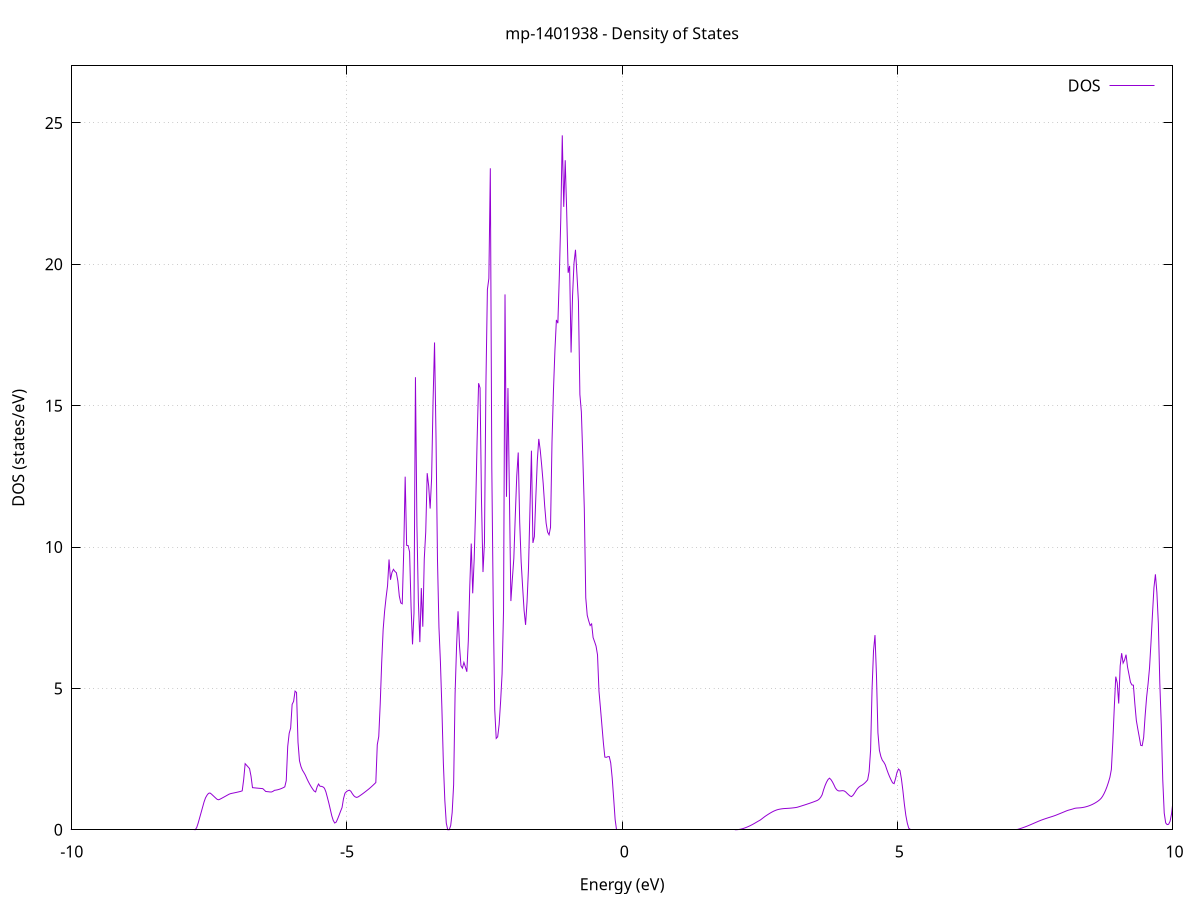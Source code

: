 set title 'mp-1401938 - Density of States'
set xlabel 'Energy (eV)'
set ylabel 'DOS (states/eV)'
set grid
set xrange [-10:10]
set yrange [0:27.019]
set xzeroaxis lt -1
set terminal png size 800,600
set output 'mp-1401938_dos_gnuplot.png'
plot '-' using 1:2 with lines title 'DOS'
-24.536800 0.000000
-24.510200 0.000000
-24.483500 0.000000
-24.456800 0.000000
-24.430100 0.000000
-24.403400 0.000000
-24.376800 0.000000
-24.350100 0.000000
-24.323400 0.000000
-24.296700 0.000000
-24.270100 0.000000
-24.243400 0.000000
-24.216700 0.000000
-24.190000 0.000000
-24.163400 0.000000
-24.136700 0.000000
-24.110000 0.000000
-24.083300 0.000000
-24.056600 0.000000
-24.030000 0.000000
-24.003300 0.000000
-23.976600 0.000000
-23.949900 0.000000
-23.923300 0.000000
-23.896600 0.000000
-23.869900 0.000000
-23.843200 0.000000
-23.816600 0.000000
-23.789900 0.000000
-23.763200 0.000000
-23.736500 0.000000
-23.709800 0.000000
-23.683200 0.000000
-23.656500 0.000000
-23.629800 0.000000
-23.603100 0.000000
-23.576500 0.000000
-23.549800 0.000000
-23.523100 0.000000
-23.496400 0.000000
-23.469800 0.000000
-23.443100 0.000000
-23.416400 0.000000
-23.389700 0.000000
-23.363000 0.000000
-23.336400 0.000000
-23.309700 0.000000
-23.283000 0.000000
-23.256300 0.000000
-23.229700 0.000000
-23.203000 0.000000
-23.176300 0.000000
-23.149600 0.000000
-23.123000 0.000000
-23.096300 0.000000
-23.069600 0.000000
-23.042900 0.000000
-23.016200 0.000000
-22.989600 0.000000
-22.962900 0.000000
-22.936200 0.000000
-22.909500 0.000000
-22.882900 0.000000
-22.856200 0.000000
-22.829500 0.000000
-22.802800 0.000000
-22.776200 0.000000
-22.749500 0.000000
-22.722800 0.000000
-22.696100 0.000000
-22.669400 0.000000
-22.642800 0.000000
-22.616100 0.000000
-22.589400 0.000000
-22.562700 0.000000
-22.536100 0.000000
-22.509400 0.000000
-22.482700 0.000000
-22.456000 0.000000
-22.429400 0.000000
-22.402700 0.000000
-22.376000 0.000000
-22.349300 0.000000
-22.322700 0.000000
-22.296000 0.000000
-22.269300 0.000000
-22.242600 0.000000
-22.215900 0.000000
-22.189300 0.000000
-22.162600 0.000000
-22.135900 0.000000
-22.109200 0.008300
-22.082600 1.077300
-22.055900 3.668500
-22.029200 5.866500
-22.002500 6.477600
-21.975900 12.719900
-21.949200 18.359600
-21.922500 13.488500
-21.895800 10.610200
-21.869100 14.359100
-21.842500 14.843800
-21.815800 18.359900
-21.789100 22.323500
-21.762400 2.662000
-21.735800 0.158600
-21.709100 0.000000
-21.682400 20.496400
-21.655700 27.217000
-21.629100 38.135200
-21.602400 40.419900
-21.575700 13.714300
-21.549000 0.152700
-21.522300 11.628900
-21.495700 22.584900
-21.469000 18.295700
-21.442300 12.478600
-21.415600 12.470900
-21.389000 12.533300
-21.362300 12.908000
-21.335600 14.125500
-21.308900 26.464300
-21.282300 10.778800
-21.255600 1.224000
-21.228900 0.000000
-21.202200 0.963200
-21.175500 18.473400
-21.148900 16.882400
-21.122200 7.841900
-21.095500 4.912600
-21.068800 4.087300
-21.042200 3.705100
-21.015500 3.396500
-20.988800 3.161400
-20.962100 3.033600
-20.935500 4.402000
-20.908800 4.553900
-20.882100 4.760700
-20.855400 4.972900
-20.828700 4.752100
-20.802100 5.045300
-20.775400 5.445400
-20.748700 5.988500
-20.722000 6.081400
-20.695400 10.834400
-20.668700 3.782000
-20.642000 2.968700
-20.615300 2.551800
-20.588700 2.238100
-20.562000 2.071800
-20.535300 2.675400
-20.508600 1.788200
-20.481900 1.257800
-20.455300 1.083100
-20.428600 0.947900
-20.401900 0.820100
-20.375200 0.699800
-20.348600 0.586800
-20.321900 0.481300
-20.295200 0.383200
-20.268500 0.292500
-20.241900 0.209300
-20.215200 0.133400
-20.188500 0.065000
-20.161800 0.012700
-20.135200 0.000000
-20.108500 0.000000
-20.081800 0.000000
-20.055100 3.264100
-20.028400 22.110300
-20.001800 34.667000
-19.975100 97.218200
-19.948400 83.024300
-19.921700 22.598100
-19.895100 12.663500
-19.868400 11.660100
-19.841700 11.132200
-19.815000 10.559100
-19.788400 9.688600
-19.761700 9.173700
-19.735000 9.343400
-19.708300 10.026200
-19.681600 10.378600
-19.655000 10.599300
-19.628300 10.341000
-19.601600 9.070200
-19.574900 6.831400
-19.548300 5.828100
-19.521600 7.475800
-19.494900 4.080300
-19.468200 6.158500
-19.441600 16.300600
-19.414900 12.987200
-19.388200 5.877800
-19.361500 5.305800
-19.334800 4.891500
-19.308200 3.922400
-19.281500 4.070900
-19.254800 4.185600
-19.228100 4.233900
-19.201500 4.285800
-19.174800 4.341400
-19.148100 4.754500
-19.121400 4.927200
-19.094800 5.072000
-19.068100 4.070100
-19.041400 3.426800
-19.014700 6.529000
-18.988000 6.533900
-18.961400 7.083300
-18.934700 15.199600
-18.908000 19.409700
-18.881300 17.404400
-18.854700 17.192400
-18.828000 18.415400
-18.801300 20.524600
-18.774600 22.178000
-18.748000 8.613700
-18.721300 3.961200
-18.694600 2.187600
-18.667900 0.762300
-18.641200 0.000000
-18.614600 0.000000
-18.587900 0.000000
-18.561200 0.000000
-18.534500 0.000000
-18.507900 0.000000
-18.481200 0.000000
-18.454500 0.000000
-18.427800 0.000000
-18.401200 0.000000
-18.374500 0.000000
-18.347800 0.000000
-18.321100 0.000000
-18.294400 0.000000
-18.267800 0.000000
-18.241100 0.000000
-18.214400 0.000000
-18.187700 0.000000
-18.161100 0.000000
-18.134400 0.000000
-18.107700 0.000000
-18.081000 0.000000
-18.054400 0.000000
-18.027700 0.000000
-18.001000 0.000000
-17.974300 0.000000
-17.947600 0.000000
-17.921000 0.000000
-17.894300 0.000000
-17.867600 0.000000
-17.840900 0.000000
-17.814300 0.000000
-17.787600 0.000000
-17.760900 0.000000
-17.734200 0.000000
-17.707600 0.000000
-17.680900 0.000000
-17.654200 0.000000
-17.627500 0.000000
-17.600900 0.000000
-17.574200 0.000000
-17.547500 0.000000
-17.520800 0.000000
-17.494100 0.000000
-17.467500 0.000000
-17.440800 0.000000
-17.414100 0.000000
-17.387400 0.000000
-17.360800 0.000000
-17.334100 0.000000
-17.307400 0.000000
-17.280700 0.000000
-17.254100 0.000000
-17.227400 0.000000
-17.200700 0.000000
-17.174000 0.000000
-17.147300 0.000000
-17.120700 0.000000
-17.094000 0.000000
-17.067300 0.000000
-17.040600 0.000000
-17.014000 0.000000
-16.987300 0.000000
-16.960600 0.000000
-16.933900 0.000000
-16.907300 0.000000
-16.880600 0.000000
-16.853900 0.000000
-16.827200 0.000000
-16.800500 0.000000
-16.773900 0.000000
-16.747200 0.000000
-16.720500 0.000000
-16.693800 0.000000
-16.667200 0.000000
-16.640500 0.000000
-16.613800 0.000000
-16.587100 0.000000
-16.560500 0.000000
-16.533800 0.000000
-16.507100 0.000000
-16.480400 0.000000
-16.453700 0.000000
-16.427100 0.000000
-16.400400 0.000000
-16.373700 0.000000
-16.347000 0.000000
-16.320400 0.000000
-16.293700 0.000000
-16.267000 0.000000
-16.240300 0.000000
-16.213700 0.000000
-16.187000 0.000000
-16.160300 0.000000
-16.133600 0.000000
-16.106900 0.000000
-16.080300 0.000000
-16.053600 0.000000
-16.026900 0.000000
-16.000200 0.000000
-15.973600 0.000000
-15.946900 0.000000
-15.920200 0.000000
-15.893500 0.000000
-15.866900 0.000000
-15.840200 0.000000
-15.813500 0.000000
-15.786800 0.000000
-15.760100 0.000000
-15.733500 0.000000
-15.706800 0.000000
-15.680100 0.000000
-15.653400 0.000000
-15.626800 0.000000
-15.600100 0.000000
-15.573400 0.000000
-15.546700 0.000000
-15.520100 0.000000
-15.493400 0.000000
-15.466700 0.000000
-15.440000 0.000000
-15.413300 0.000000
-15.386700 0.000000
-15.360000 0.000000
-15.333300 0.000000
-15.306600 0.000000
-15.280000 0.000000
-15.253300 0.000000
-15.226600 0.000000
-15.199900 0.000000
-15.173300 0.000000
-15.146600 0.000000
-15.119900 0.000000
-15.093200 0.000000
-15.066600 0.000000
-15.039900 0.000000
-15.013200 0.000000
-14.986500 0.000000
-14.959800 0.000000
-14.933200 0.000000
-14.906500 0.000000
-14.879800 0.000000
-14.853100 0.000000
-14.826500 0.000000
-14.799800 0.000000
-14.773100 0.000000
-14.746400 0.000000
-14.719800 0.000000
-14.693100 0.000000
-14.666400 0.000000
-14.639700 0.000000
-14.613000 0.000000
-14.586400 0.000000
-14.559700 0.000000
-14.533000 0.000000
-14.506300 0.000000
-14.479700 0.000000
-14.453000 0.000000
-14.426300 0.000000
-14.399600 0.000000
-14.373000 0.000000
-14.346300 0.000000
-14.319600 0.000000
-14.292900 0.000000
-14.266200 0.000000
-14.239600 0.000000
-14.212900 0.000000
-14.186200 0.000000
-14.159500 0.000000
-14.132900 0.000000
-14.106200 0.000000
-14.079500 0.000000
-14.052800 0.000000
-14.026200 0.000000
-13.999500 0.000000
-13.972800 0.000000
-13.946100 0.000000
-13.919400 0.000000
-13.892800 0.000000
-13.866100 0.000000
-13.839400 0.000000
-13.812700 0.000000
-13.786100 0.000000
-13.759400 0.000000
-13.732700 0.000000
-13.706000 0.000000
-13.679400 0.000000
-13.652700 0.000000
-13.626000 0.000000
-13.599300 0.000000
-13.572600 0.000000
-13.546000 0.000000
-13.519300 0.000000
-13.492600 0.000000
-13.465900 0.000000
-13.439300 0.000000
-13.412600 0.000000
-13.385900 0.000000
-13.359200 0.000000
-13.332600 0.000000
-13.305900 0.000000
-13.279200 0.000000
-13.252500 0.000000
-13.225800 0.000000
-13.199200 0.000000
-13.172500 0.000000
-13.145800 0.000000
-13.119100 0.000000
-13.092500 0.000000
-13.065800 0.000000
-13.039100 0.000000
-13.012400 0.000000
-12.985800 0.000000
-12.959100 0.000000
-12.932400 0.000000
-12.905700 0.000000
-12.879000 0.000000
-12.852400 0.000000
-12.825700 0.000000
-12.799000 0.000000
-12.772300 0.000000
-12.745700 0.000000
-12.719000 0.000000
-12.692300 0.000000
-12.665600 0.000000
-12.639000 0.000000
-12.612300 0.000000
-12.585600 0.000000
-12.558900 0.000000
-12.532300 0.000000
-12.505600 0.000000
-12.478900 0.000000
-12.452200 0.000000
-12.425500 0.000000
-12.398900 0.000000
-12.372200 0.000000
-12.345500 0.000000
-12.318800 0.000000
-12.292200 0.000000
-12.265500 0.000000
-12.238800 0.000000
-12.212100 0.000000
-12.185500 0.000000
-12.158800 0.000000
-12.132100 0.000000
-12.105400 0.000000
-12.078700 0.000000
-12.052100 0.000000
-12.025400 0.000000
-11.998700 0.000000
-11.972000 0.000000
-11.945400 0.000000
-11.918700 0.000000
-11.892000 0.000000
-11.865300 0.000000
-11.838700 0.000000
-11.812000 0.000000
-11.785300 0.000000
-11.758600 0.000000
-11.731900 0.000000
-11.705300 0.000000
-11.678600 0.000000
-11.651900 0.000000
-11.625200 0.000000
-11.598600 0.000000
-11.571900 0.000000
-11.545200 0.000000
-11.518500 0.000000
-11.491900 0.000000
-11.465200 0.000000
-11.438500 0.000000
-11.411800 0.000000
-11.385100 0.000000
-11.358500 0.000000
-11.331800 0.000000
-11.305100 0.000000
-11.278400 0.000000
-11.251800 0.000000
-11.225100 0.000000
-11.198400 0.000000
-11.171700 0.000000
-11.145100 0.000000
-11.118400 0.000000
-11.091700 0.000000
-11.065000 0.000000
-11.038300 0.000000
-11.011700 0.000000
-10.985000 0.000000
-10.958300 0.000000
-10.931600 0.000000
-10.905000 0.000000
-10.878300 0.000000
-10.851600 0.000000
-10.824900 0.000000
-10.798300 0.000000
-10.771600 0.000000
-10.744900 0.000000
-10.718200 0.000000
-10.691500 0.000000
-10.664900 0.000000
-10.638200 0.000000
-10.611500 0.000000
-10.584800 0.000000
-10.558200 0.000000
-10.531500 0.000000
-10.504800 0.000000
-10.478100 0.000000
-10.451500 0.000000
-10.424800 0.000000
-10.398100 0.000000
-10.371400 0.000000
-10.344800 0.000000
-10.318100 0.000000
-10.291400 0.000000
-10.264700 0.000000
-10.238000 0.000000
-10.211400 0.000000
-10.184700 0.000000
-10.158000 0.000000
-10.131300 0.000000
-10.104700 0.000000
-10.078000 0.000000
-10.051300 0.000000
-10.024600 0.000000
-9.998000 0.000000
-9.971300 0.000000
-9.944600 0.000000
-9.917900 0.000000
-9.891200 0.000000
-9.864600 0.000000
-9.837900 0.000000
-9.811200 0.000000
-9.784500 0.000000
-9.757900 0.000000
-9.731200 0.000000
-9.704500 0.000000
-9.677800 0.000000
-9.651200 0.000000
-9.624500 0.000000
-9.597800 0.000000
-9.571100 0.000000
-9.544400 0.000000
-9.517800 0.000000
-9.491100 0.000000
-9.464400 0.000000
-9.437700 0.000000
-9.411100 0.000000
-9.384400 0.000000
-9.357700 0.000000
-9.331000 0.000000
-9.304400 0.000000
-9.277700 0.000000
-9.251000 0.000000
-9.224300 0.000000
-9.197600 0.000000
-9.171000 0.000000
-9.144300 0.000000
-9.117600 0.000000
-9.090900 0.000000
-9.064300 0.000000
-9.037600 0.000000
-9.010900 0.000000
-8.984200 0.000000
-8.957600 0.000000
-8.930900 0.000000
-8.904200 0.000000
-8.877500 0.000000
-8.850800 0.000000
-8.824200 0.000000
-8.797500 0.000000
-8.770800 0.000000
-8.744100 0.000000
-8.717500 0.000000
-8.690800 0.000000
-8.664100 0.000000
-8.637400 0.000000
-8.610800 0.000000
-8.584100 0.000000
-8.557400 0.000000
-8.530700 0.000000
-8.504000 0.000000
-8.477400 0.000000
-8.450700 0.000000
-8.424000 0.000000
-8.397300 0.000000
-8.370700 0.000000
-8.344000 0.000000
-8.317300 0.000000
-8.290600 0.000000
-8.264000 0.000000
-8.237300 0.000000
-8.210600 0.000000
-8.183900 0.000000
-8.157200 0.000000
-8.130600 0.000000
-8.103900 0.000000
-8.077200 0.000000
-8.050500 0.000000
-8.023900 0.000000
-7.997200 0.000000
-7.970500 0.000000
-7.943800 0.000000
-7.917200 0.000000
-7.890500 0.000000
-7.863800 0.000000
-7.837100 0.000000
-7.810500 0.000000
-7.783800 0.000000
-7.757100 0.001700
-7.730400 0.078000
-7.703700 0.235700
-7.677100 0.421400
-7.650400 0.607800
-7.623700 0.795000
-7.597000 0.982400
-7.570400 1.129200
-7.543700 1.221000
-7.517000 1.286400
-7.490300 1.301900
-7.463700 1.265000
-7.437000 1.216100
-7.410300 1.167200
-7.383600 1.118200
-7.356900 1.073600
-7.330300 1.061400
-7.303600 1.085100
-7.276900 1.113100
-7.250200 1.141400
-7.223600 1.170000
-7.196900 1.198800
-7.170200 1.227900
-7.143500 1.256800
-7.116900 1.277200
-7.090200 1.289100
-7.063500 1.299700
-7.036800 1.310700
-7.010100 1.322000
-6.983500 1.333800
-6.956800 1.346000
-6.930100 1.359100
-6.903400 1.377700
-6.876800 1.777700
-6.850100 2.338100
-6.823400 2.281500
-6.796700 2.223200
-6.770100 2.163200
-6.743400 1.894500
-6.716700 1.490100
-6.690000 1.484800
-6.663300 1.479600
-6.636700 1.474500
-6.610000 1.469500
-6.583300 1.464600
-6.556600 1.459900
-6.530000 1.455400
-6.503300 1.407800
-6.476600 1.355300
-6.449900 1.349100
-6.423300 1.344200
-6.396600 1.336800
-6.369900 1.336900
-6.343200 1.361400
-6.316500 1.395800
-6.289900 1.403000
-6.263200 1.413600
-6.236500 1.427700
-6.209800 1.445200
-6.183200 1.466100
-6.156500 1.490500
-6.129800 1.518300
-6.103100 1.739700
-6.076500 2.949300
-6.049800 3.413700
-6.023100 3.597500
-5.996400 4.434800
-5.969700 4.542100
-5.943100 4.904500
-5.916400 4.855800
-5.889700 3.097300
-5.863000 2.442000
-5.836400 2.239600
-5.809700 2.109600
-5.783000 2.024700
-5.756300 1.931600
-5.729700 1.814300
-5.703000 1.706500
-5.676300 1.608100
-5.649600 1.519200
-5.622900 1.439700
-5.596300 1.369700
-5.569600 1.338900
-5.542900 1.514200
-5.516200 1.618500
-5.489600 1.539100
-5.462900 1.536100
-5.436200 1.516900
-5.409500 1.471300
-5.382900 1.341400
-5.356200 1.146400
-5.329500 0.944700
-5.302800 0.722400
-5.276200 0.496100
-5.249500 0.330600
-5.222800 0.239000
-5.196100 0.270300
-5.169400 0.386200
-5.142800 0.517300
-5.116100 0.656500
-5.089400 0.785900
-5.062700 1.102700
-5.036100 1.292600
-5.009400 1.349800
-4.982700 1.384000
-4.956000 1.400100
-4.929400 1.361800
-4.902700 1.276900
-4.876000 1.204800
-4.849300 1.161200
-4.822600 1.144600
-4.796000 1.164100
-4.769300 1.199000
-4.742600 1.235100
-4.715900 1.272500
-4.689300 1.311200
-4.662600 1.351300
-4.635900 1.392200
-4.609200 1.433000
-4.582600 1.476700
-4.555900 1.522900
-4.529200 1.570600
-4.502500 1.619800
-4.475800 1.670500
-4.449200 3.010400
-4.422500 3.298800
-4.395800 4.453000
-4.369100 5.918400
-4.342500 7.081900
-4.315800 7.735500
-4.289100 8.218700
-4.262400 8.637500
-4.235800 9.560900
-4.209100 8.842200
-4.182400 9.099500
-4.155700 9.211700
-4.129000 9.137700
-4.102400 9.092800
-4.075700 8.801900
-4.049000 8.266800
-4.022300 8.024100
-3.995700 7.992800
-3.969000 9.826400
-3.942300 12.489300
-3.915600 10.060200
-3.889000 10.052400
-3.862300 9.829900
-3.835600 7.902000
-3.808900 6.557500
-3.782200 7.663100
-3.755600 16.006500
-3.728900 10.765800
-3.702200 8.053100
-3.675500 6.636500
-3.648900 8.548700
-3.622200 7.182600
-3.595500 9.580200
-3.568800 10.534000
-3.542200 12.613000
-3.515500 12.163700
-3.488800 11.361400
-3.462100 12.426900
-3.435400 15.181600
-3.408800 17.235500
-3.382100 13.886500
-3.355400 9.563300
-3.328700 7.166900
-3.302100 5.941100
-3.275400 4.315700
-3.248700 2.370900
-3.222000 1.042800
-3.195400 0.234800
-3.168700 0.000000
-3.142000 0.001000
-3.115300 0.149700
-3.088700 0.605500
-3.062000 1.591300
-3.035300 4.819900
-3.008600 6.485300
-2.981900 7.728100
-2.955300 6.504300
-2.928600 5.799600
-2.901900 5.716900
-2.875200 5.920100
-2.848600 5.759100
-2.821900 5.589000
-2.795200 6.683000
-2.768500 8.605900
-2.741900 10.124200
-2.715200 8.362600
-2.688500 9.572800
-2.661800 11.386700
-2.635100 13.791900
-2.608500 15.794300
-2.581800 15.628000
-2.555100 11.585600
-2.528400 9.116600
-2.501800 10.152500
-2.475100 15.772400
-2.448400 19.107700
-2.421700 19.500400
-2.395100 23.396100
-2.368400 12.815200
-2.341700 7.872200
-2.315000 4.252700
-2.288300 3.230800
-2.261700 3.287800
-2.235000 3.726300
-2.208300 4.537500
-2.181600 5.515200
-2.155000 7.734200
-2.128300 18.936600
-2.101600 11.776600
-2.074900 15.622400
-2.048300 11.834300
-2.021600 8.090300
-1.994900 8.869200
-1.968200 9.592100
-1.941500 11.108800
-1.914900 12.518400
-1.888200 13.343700
-1.861500 10.877100
-1.834800 9.470400
-1.808200 8.580900
-1.781500 7.756600
-1.754800 7.247000
-1.728100 8.055700
-1.701500 9.258200
-1.674800 11.354400
-1.648100 13.409300
-1.621400 10.146500
-1.594700 10.370000
-1.568100 11.775700
-1.541400 13.049300
-1.514700 13.824600
-1.488000 13.423400
-1.461400 12.874500
-1.434700 12.253700
-1.408000 11.468200
-1.381300 10.846900
-1.354700 10.529400
-1.328000 10.432100
-1.301300 10.695400
-1.274600 13.710000
-1.247900 15.551100
-1.221300 16.961600
-1.194600 18.032400
-1.167900 17.918700
-1.141200 19.596000
-1.114600 21.646300
-1.087900 24.563000
-1.061200 22.032400
-1.034500 23.682400
-1.007900 21.894200
-0.981200 19.700300
-0.954500 19.943300
-0.927800 16.880000
-0.901100 18.886400
-0.874500 20.048500
-0.847800 20.513600
-0.821100 19.631800
-0.794400 18.687500
-0.767800 15.395800
-0.741100 14.778000
-0.714400 13.178900
-0.687700 11.364600
-0.661100 8.206000
-0.634400 7.586100
-0.607700 7.389800
-0.581000 7.224800
-0.554400 7.282000
-0.527700 6.798400
-0.501000 6.653900
-0.474300 6.497200
-0.447600 6.186400
-0.421000 4.903500
-0.394300 4.308600
-0.367600 3.693000
-0.340900 3.075200
-0.314300 2.571000
-0.287600 2.562200
-0.260900 2.584600
-0.234200 2.588700
-0.207600 2.364800
-0.180900 1.835800
-0.154200 1.115100
-0.127500 0.364800
-0.100800 0.000000
-0.074200 0.000000
-0.047500 0.000000
-0.020800 0.000000
0.005900 0.000000
0.032500 0.000000
0.059200 0.000000
0.085900 0.000000
0.112600 0.000000
0.139200 0.000000
0.165900 0.000000
0.192600 0.000000
0.219300 0.000000
0.246000 0.000000
0.272600 0.000000
0.299300 0.000000
0.326000 0.000000
0.352700 0.000000
0.379300 0.000000
0.406000 0.000000
0.432700 0.000000
0.459400 0.000000
0.486000 0.000000
0.512700 0.000000
0.539400 0.000000
0.566100 0.000000
0.592800 0.000000
0.619400 0.000000
0.646100 0.000000
0.672800 0.000000
0.699500 0.000000
0.726100 0.000000
0.752800 0.000000
0.779500 0.000000
0.806200 0.000000
0.832800 0.000000
0.859500 0.000000
0.886200 0.000000
0.912900 0.000000
0.939600 0.000000
0.966200 0.000000
0.992900 0.000000
1.019600 0.000000
1.046300 0.000000
1.072900 0.000000
1.099600 0.000000
1.126300 0.000000
1.153000 0.000000
1.179600 0.000000
1.206300 0.000000
1.233000 0.000000
1.259700 0.000000
1.286400 0.000000
1.313000 0.000000
1.339700 0.000000
1.366400 0.000000
1.393100 0.000000
1.419700 0.000000
1.446400 0.000000
1.473100 0.000000
1.499800 0.000000
1.526400 0.000000
1.553100 0.000000
1.579800 0.000000
1.606500 0.000000
1.633200 0.000000
1.659800 0.000000
1.686500 0.000000
1.713200 0.000000
1.739900 0.000000
1.766500 0.000000
1.793200 0.000000
1.819900 0.000000
1.846600 0.000000
1.873200 0.000000
1.899900 0.000000
1.926600 0.000000
1.953300 0.000000
1.979900 0.000000
2.006600 0.000000
2.033300 0.000000
2.060000 0.000300
2.086700 0.002900
2.113300 0.008400
2.140000 0.016700
2.166700 0.027700
2.193400 0.041600
2.220000 0.058200
2.246700 0.077500
2.273400 0.098600
2.300100 0.121300
2.326700 0.145600
2.353400 0.171700
2.380100 0.199400
2.406800 0.228800
2.433500 0.259700
2.460100 0.290100
2.486800 0.319500
2.513500 0.349600
2.540200 0.389400
2.566800 0.429300
2.593500 0.468900
2.620200 0.504000
2.646900 0.538100
2.673500 0.571200
2.700200 0.602400
2.726900 0.631600
2.753600 0.658100
2.780300 0.681100
2.806900 0.700600
2.833600 0.716500
2.860300 0.727800
2.887000 0.737000
2.913600 0.744300
2.940300 0.749600
2.967000 0.753100
2.993700 0.756000
3.020300 0.759200
3.047000 0.763100
3.073700 0.767800
3.100400 0.773200
3.127100 0.779400
3.153700 0.786300
3.180400 0.796400
3.207100 0.811700
3.233800 0.827700
3.260400 0.844000
3.287100 0.860500
3.313800 0.877200
3.340500 0.894200
3.367100 0.911400
3.393800 0.928900
3.420500 0.946600
3.447200 0.964800
3.473900 0.983700
3.500500 1.003200
3.527200 1.023100
3.553900 1.045900
3.580600 1.086300
3.607200 1.146900
3.633900 1.238400
3.660600 1.415600
3.687300 1.564400
3.713900 1.684700
3.740600 1.776400
3.767300 1.825500
3.794000 1.775300
3.820700 1.694400
3.847300 1.593300
3.874000 1.481000
3.900700 1.411700
3.927400 1.377800
3.954000 1.372900
3.980700 1.378700
4.007400 1.383800
4.034100 1.374200
4.060700 1.340800
4.087400 1.289000
4.114100 1.239300
4.140800 1.195600
4.167500 1.173900
4.194100 1.217200
4.220800 1.291600
4.247500 1.376100
4.274200 1.451200
4.300800 1.506400
4.327500 1.545700
4.354200 1.573200
4.380900 1.608400
4.407500 1.652300
4.434200 1.705000
4.460900 1.766400
4.487600 2.053600
4.514200 2.812800
4.540900 4.974000
4.567600 6.332800
4.594300 6.885700
4.621000 5.474000
4.647600 3.430700
4.674300 2.810100
4.701000 2.592600
4.727700 2.458900
4.754300 2.391200
4.781000 2.297300
4.807700 2.140300
4.834400 1.998100
4.861000 1.870700
4.887700 1.758000
4.914400 1.660200
4.941100 1.631300
4.967800 1.809200
4.994400 2.030700
5.021100 2.148300
5.047800 2.097500
5.074500 1.798300
5.101100 1.386400
5.127800 0.909500
5.154500 0.511600
5.181200 0.236300
5.207800 0.055300
5.234500 0.000000
5.261200 0.000000
5.287900 0.000000
5.314600 0.000000
5.341200 0.000000
5.367900 0.000000
5.394600 0.000000
5.421300 0.000000
5.447900 0.000000
5.474600 0.000000
5.501300 0.000000
5.528000 0.000000
5.554600 0.000000
5.581300 0.000000
5.608000 0.000000
5.634700 0.000000
5.661400 0.000000
5.688000 0.000000
5.714700 0.000000
5.741400 0.000000
5.768100 0.000000
5.794700 0.000000
5.821400 0.000000
5.848100 0.000000
5.874800 0.000000
5.901400 0.000000
5.928100 0.000000
5.954800 0.000000
5.981500 0.000000
6.008200 0.000000
6.034800 0.000000
6.061500 0.000000
6.088200 0.000000
6.114900 0.000000
6.141500 0.000000
6.168200 0.000000
6.194900 0.000000
6.221600 0.000000
6.248200 0.000000
6.274900 0.000000
6.301600 0.000000
6.328300 0.000000
6.355000 0.000000
6.381600 0.000000
6.408300 0.000000
6.435000 0.000000
6.461700 0.000000
6.488300 0.000000
6.515000 0.000000
6.541700 0.000000
6.568400 0.000000
6.595000 0.000000
6.621700 0.000000
6.648400 0.000000
6.675100 0.000000
6.701700 0.000000
6.728400 0.000000
6.755100 0.000000
6.781800 0.000000
6.808500 0.000000
6.835100 0.000000
6.861800 0.000000
6.888500 0.000000
6.915200 0.000000
6.941800 0.000000
6.968500 0.000000
6.995200 0.000000
7.021900 0.000000
7.048500 0.000000
7.075200 0.000000
7.101900 0.000000
7.128600 0.000000
7.155300 0.000000
7.181900 0.011600
7.208600 0.027100
7.235300 0.043400
7.262000 0.060500
7.288600 0.078500
7.315300 0.097300
7.342000 0.117000
7.368700 0.137400
7.395300 0.158700
7.422000 0.180800
7.448700 0.203200
7.475400 0.225700
7.502100 0.248200
7.528700 0.270800
7.555400 0.293500
7.582100 0.315200
7.608800 0.335700
7.635400 0.354900
7.662100 0.373400
7.688800 0.391300
7.715500 0.408600
7.742100 0.425500
7.768800 0.441900
7.795500 0.458000
7.822200 0.474800
7.848900 0.492300
7.875500 0.510900
7.902200 0.531400
7.928900 0.552400
7.955600 0.573500
7.982200 0.594800
8.008900 0.616200
8.035600 0.637700
8.062300 0.659400
8.088900 0.680200
8.115600 0.696500
8.142300 0.709900
8.169000 0.724700
8.195700 0.740700
8.222300 0.758200
8.249000 0.766700
8.275700 0.770600
8.302400 0.773800
8.329000 0.778100
8.355700 0.784500
8.382400 0.793300
8.409100 0.804400
8.435700 0.817900
8.462400 0.833700
8.489100 0.851800
8.515800 0.872300
8.542500 0.895600
8.569100 0.921700
8.595800 0.950600
8.622500 0.982800
8.649200 1.018800
8.675800 1.059100
8.702500 1.110800
8.729200 1.182500
8.755900 1.276500
8.782500 1.389100
8.809200 1.522600
8.835900 1.678200
8.862600 1.856100
8.889300 2.133800
8.915900 3.120000
8.942600 4.340600
8.969300 5.416700
8.996000 5.192200
9.022600 4.465900
9.049300 5.795800
9.076000 6.246500
9.102700 5.896000
9.129300 6.006100
9.156000 6.192900
9.182700 5.759100
9.209400 5.493600
9.236000 5.220500
9.262700 5.123200
9.289400 5.114000
9.316100 4.451100
9.342800 3.871400
9.369400 3.567700
9.396100 3.282700
9.422800 2.985400
9.449500 2.974600
9.476100 3.268200
9.502800 4.028600
9.529500 4.685200
9.556200 5.162600
9.582800 5.731700
9.609500 6.634500
9.636200 7.633300
9.662900 8.562300
9.689600 9.034600
9.716200 8.398200
9.742900 7.298600
9.769600 5.181500
9.796300 3.709200
9.822900 1.769500
9.849600 0.592900
9.876300 0.243000
9.903000 0.183000
9.929600 0.194700
9.956300 0.302400
9.983000 0.566900
10.009700 1.020800
10.036400 1.533500
10.063000 2.024700
10.089700 2.481300
10.116400 2.750900
10.143100 2.993400
10.169700 3.180300
10.196400 3.311300
10.223100 3.386300
10.249800 3.415200
10.276400 3.587200
10.303100 3.456200
10.329800 3.583100
10.356500 4.025800
10.383200 4.677700
10.409800 5.371400
10.436500 5.147000
10.463200 4.040400
10.489900 3.064700
10.516500 2.250700
10.543200 1.491800
10.569900 1.180300
10.596600 1.138500
10.623200 1.202400
10.649900 1.362100
10.676600 1.577600
10.703300 1.804900
10.730000 2.090900
10.756600 2.336400
10.783300 2.501500
10.810000 2.542100
10.836700 2.740200
10.863300 3.069400
10.890000 3.445300
10.916700 3.922000
10.943400 5.067900
10.970000 5.593900
10.996700 5.726100
11.023400 5.689300
11.050100 5.577900
11.076800 5.603500
11.103400 5.798800
11.130100 5.882700
11.156800 5.973400
11.183500 6.135700
11.210100 6.221800
11.236800 6.474800
11.263500 6.671300
11.290200 6.401800
11.316800 5.886800
11.343500 5.150800
11.370200 4.501800
11.396900 4.059600
11.423600 3.752000
11.450200 3.651300
11.476900 4.926900
11.503600 3.417100
11.530300 0.853400
11.556900 0.741100
11.583600 0.684900
11.610300 0.661700
11.637000 0.640700
11.663600 0.596500
11.690300 0.535700
11.717000 0.480400
11.743700 0.448500
11.770300 0.464600
11.797000 0.513600
11.823700 0.549100
11.850400 0.572600
11.877100 0.585600
11.903700 0.588400
11.930400 0.596400
11.957100 0.617800
11.983800 0.651400
12.010400 0.695800
12.037100 0.757600
12.063800 0.896000
12.090500 0.988900
12.117100 1.086700
12.143800 1.189300
12.170500 1.296800
12.197200 1.409200
12.223900 1.573400
12.250500 1.758500
12.277200 1.921300
12.303900 2.070100
12.330600 2.205900
12.357200 2.385400
12.383900 2.658600
12.410600 2.890500
12.437300 3.131700
12.463900 3.380300
12.490600 3.636100
12.517300 3.824400
12.544000 3.878600
12.570700 3.986000
12.597300 4.158700
12.624000 4.211900
12.650700 4.341000
12.677400 4.502500
12.704000 4.397500
12.730700 4.256200
12.757400 4.140800
12.784100 4.051700
12.810700 3.990000
12.837400 3.961500
12.864100 3.825300
12.890800 4.210300
12.917500 3.176000
12.944100 2.989400
12.970800 2.868300
12.997500 2.813000
13.024200 2.846800
13.050800 3.032500
13.077500 3.254500
13.104200 3.534600
13.130900 3.744900
13.157500 4.162900
13.184200 4.593500
13.210900 4.938700
13.237600 5.230600
13.264300 5.001400
13.290900 4.577200
13.317600 4.134600
13.344300 3.730800
13.371000 3.377100
13.397600 3.007400
13.424300 2.621500
13.451000 2.330400
13.477700 2.036600
13.504300 1.703000
13.531000 1.477600
13.557700 1.514900
13.584400 1.595400
13.611100 1.705800
13.637700 1.974600
13.664400 2.919100
13.691100 3.614400
13.717800 3.938300
13.744400 4.259800
13.771100 4.558600
13.797800 4.705000
13.824500 4.668100
13.851100 4.495400
13.877800 4.295000
13.904500 4.047000
13.931200 3.790000
13.957800 3.541300
13.984500 3.246400
14.011200 3.135700
14.037900 3.548000
14.064600 4.824800
14.091200 5.435000
14.117900 4.679600
14.144600 5.272000
14.171300 3.793300
14.197900 3.067200
14.224600 2.641400
14.251300 2.282500
14.278000 2.100400
14.304600 2.341800
14.331300 2.660100
14.358000 2.732000
14.384700 2.861100
14.411400 3.055800
14.438000 3.161800
14.464700 3.318700
14.491400 3.526100
14.518100 3.577800
14.544700 3.343500
14.571400 3.070900
14.598100 2.842800
14.624800 2.655300
14.651400 2.565000
14.678100 2.465800
14.704800 2.357600
14.731500 2.240400
14.758200 2.155400
14.784800 2.069500
14.811500 1.947300
14.838200 1.776200
14.864900 1.763800
14.891500 1.787300
14.918200 1.817700
14.944900 1.853000
14.971600 1.896300
14.998200 2.094900
15.024900 2.241000
15.051600 2.302500
15.078300 2.239100
15.105000 1.859800
15.131600 1.535000
15.158300 1.373200
15.185000 1.260400
15.211700 1.158100
15.238300 1.067300
15.265000 0.988000
15.291700 0.920300
15.318400 0.869500
15.345000 0.849000
15.371700 0.841400
15.398400 0.841800
15.425100 0.866700
15.451800 0.941400
15.478400 1.120200
15.505100 1.378700
15.531800 1.637700
15.558500 1.862200
15.585100 2.167500
15.611800 2.428900
15.638500 2.634800
15.665200 2.784200
15.691800 2.829500
15.718500 2.806700
15.745200 2.721400
15.771900 2.609500
15.798600 2.505700
15.825200 2.429300
15.851900 2.354100
15.878600 2.280300
15.905300 2.214400
15.931900 2.158600
15.958600 2.111400
15.985300 2.062900
16.012000 1.927600
16.038600 1.755300
16.065300 1.622300
16.092000 1.547600
16.118700 1.475700
16.145400 1.382400
16.172000 1.342400
16.198700 1.304300
16.225400 1.268000
16.252100 1.233400
16.278700 1.201500
16.305400 1.203800
16.332100 1.247200
16.358800 1.303500
16.385400 1.371200
16.412100 1.457400
16.438800 1.505800
16.465500 1.447700
16.492100 1.275300
16.518800 1.108300
16.545500 0.970300
16.572200 0.944200
16.598900 0.888900
16.625500 0.778100
16.652200 0.588200
16.678900 0.517800
16.705600 0.476100
16.732200 0.438800
16.758900 0.412800
16.785600 0.398000
16.812300 0.403800
16.838900 0.425900
16.865600 0.463200
16.892300 0.532100
16.919000 0.607000
16.945700 0.687700
16.972300 0.774500
16.999000 0.890900
17.025700 1.072400
17.052400 1.360800
17.079000 1.954800
17.105700 2.915800
17.132400 3.173000
17.159100 3.735300
17.185700 4.190400
17.212400 4.199900
17.239100 4.258200
17.265800 4.344600
17.292500 4.428300
17.319100 4.675400
17.345800 4.853000
17.372500 4.882000
17.399200 4.963600
17.425800 5.497600
17.452500 5.718100
17.479200 6.479700
17.505900 6.002100
17.532500 5.888700
17.559200 5.791000
17.585900 5.598700
17.612600 5.812900
17.639300 5.152600
17.665900 4.906700
17.692600 4.718200
17.719300 4.676300
17.746000 5.110900
17.772600 5.572900
17.799300 5.612700
17.826000 4.383600
17.852700 2.619400
17.879300 2.764000
17.906000 2.924200
17.932700 3.272600
17.959400 3.638700
17.986100 4.024700
18.012700 4.439800
18.039400 5.158800
18.066100 5.332000
18.092800 5.583800
18.119400 5.771700
18.146100 5.840700
18.172800 5.923400
18.199500 5.840800
18.226100 6.255300
18.252800 6.675000
18.279500 6.714800
18.306200 6.587700
18.332900 6.300300
18.359500 5.694600
18.386200 5.092400
18.412900 4.628500
18.439600 4.215400
18.466200 3.902900
18.492900 3.470400
18.519600 3.140000
18.546300 2.877600
18.572900 2.730000
18.599600 2.658200
18.626300 2.623700
18.653000 2.532200
18.679700 2.489700
18.706300 2.616500
18.733000 2.749900
18.759700 2.903400
18.786400 3.835100
18.813000 4.073100
18.839700 4.553300
18.866400 5.005300
18.893100 5.347400
18.919700 5.716800
18.946400 6.024100
18.973100 5.786600
18.999800 5.559800
19.026400 5.486300
19.053100 4.743900
19.079800 4.346000
19.106500 4.021000
19.133200 3.739100
19.159800 3.482800
19.186500 3.268200
19.213200 3.133900
19.239900 3.224600
19.266500 3.545900
19.293200 3.959900
19.319900 4.429800
19.346600 4.711800
19.373200 4.871600
19.399900 4.990000
19.426600 4.859200
19.453300 4.640800
19.480000 4.441400
19.506600 4.252200
19.533300 4.080400
19.560000 3.906000
19.586700 3.835300
19.613300 3.570700
19.640000 3.282500
19.666700 3.289500
19.693400 3.452800
19.720000 3.620000
19.746700 3.702300
19.773400 4.021400
19.800100 4.425100
19.826800 4.596200
19.853400 4.544700
19.880100 4.353300
19.906800 4.158700
19.933500 3.964100
19.960100 3.922000
19.986800 4.296200
20.013500 4.094500
20.040200 4.275400
20.066800 4.520800
20.093500 4.754000
20.120200 4.977600
20.146900 5.159800
20.173600 5.263500
20.200200 5.528900
20.226900 5.741300
20.253600 5.445800
20.280300 5.251000
20.306900 4.952100
20.333600 4.673600
20.360300 4.380000
20.387000 4.142300
20.413600 3.952500
20.440300 3.775100
20.467000 3.641000
20.493700 3.545800
20.520400 3.380400
20.547000 3.114200
20.573700 2.794300
20.600400 2.478700
20.627100 2.213900
20.653700 2.017900
20.680400 1.943700
20.707100 1.803200
20.733800 1.390400
20.760400 1.732500
20.787100 2.040400
20.813800 2.221900
20.840500 2.391200
20.867200 2.542700
20.893800 2.675100
20.920500 2.790700
20.947200 2.888200
20.973900 3.152400
21.000500 3.443800
21.027200 3.744500
21.053900 4.098300
21.080600 4.614900
21.107200 5.306800
21.133900 7.107500
21.160600 5.294700
21.187300 5.020400
21.214000 4.733200
21.240600 4.521900
21.267300 4.520600
21.294000 4.570800
21.320700 4.465200
21.347300 4.496200
21.374000 4.380100
21.400700 4.470600
21.427400 5.044100
21.454000 5.370100
21.480700 5.668800
21.507400 5.982700
21.534100 5.790800
21.560700 5.394500
21.587400 4.444000
21.614100 4.092200
21.640800 4.178200
21.667500 4.851600
21.694100 5.194700
21.720800 5.291800
21.747500 5.466500
21.774200 5.661700
21.800800 5.966800
21.827500 6.422500
21.854200 6.856800
21.880900 7.498100
21.907500 8.708900
21.934200 9.480000
21.960900 10.420700
21.987600 9.915500
22.014300 9.759800
22.040900 10.416600
22.067600 9.574000
22.094300 9.725000
22.121000 10.799700
22.147600 10.938100
22.174300 10.284900
22.201000 9.927300
22.227700 9.295000
22.254300 8.613300
22.281000 8.044900
22.307700 7.859600
22.334400 7.659600
22.361100 7.483300
22.387700 7.327900
22.414400 7.131500
22.441100 7.237000
22.467800 7.243400
22.494400 7.522100
22.521100 7.650200
22.547800 7.585800
22.574500 7.205900
22.601100 6.640600
22.627800 6.898800
22.654500 6.589400
22.681200 6.334000
22.707900 6.416800
22.734500 6.536600
22.761200 5.920800
22.787900 5.711200
22.814600 5.799800
22.841200 5.993900
22.867900 6.299900
22.894600 6.688600
22.921300 6.989500
22.947900 7.548300
22.974600 7.705900
23.001300 8.436000
23.028000 9.252700
23.054700 8.790500
23.081300 8.491800
23.108000 8.869700
23.134700 9.309200
23.161400 8.511300
23.188000 7.877500
23.214700 7.809800
23.241400 7.256100
23.268100 7.588300
23.294700 7.157600
23.321400 6.534300
23.348100 6.413400
23.374800 6.256100
23.401500 6.049600
23.428100 5.747400
23.454800 5.098000
23.481500 4.490400
23.508200 4.504700
23.534800 3.776500
23.561500 3.800400
23.588200 3.997500
23.614900 4.552800
23.641500 5.037300
23.668200 5.676300
23.694900 6.130600
23.721600 6.264500
23.748200 6.057000
23.774900 5.577700
23.801600 4.946500
23.828300 3.990100
23.855000 3.365800
23.881600 3.269700
23.908300 3.148300
23.935000 3.031600
23.961700 2.930600
23.988300 2.884900
24.015000 3.612800
24.041700 3.973200
24.068400 4.379100
24.095000 4.820900
24.121700 5.203800
24.148400 5.540300
24.175100 5.888300
24.201800 6.001500
24.228400 5.973500
24.255100 6.402300
24.281800 6.737300
24.308500 7.137600
24.335100 7.340800
24.361800 7.257400
24.388500 7.783300
24.415200 7.883700
24.441800 7.869700
24.468500 7.583400
24.495200 7.315400
24.521900 8.101200
24.548600 7.637000
24.575200 7.552700
24.601900 7.416500
24.628600 7.568000
24.655300 7.723100
24.681900 7.824500
24.708600 8.241300
24.735300 8.917200
24.762000 9.158100
24.788600 9.103400
24.815300 8.335400
24.842000 8.159600
24.868700 7.665700
24.895400 6.847100
24.922000 6.273800
24.948700 5.719700
24.975400 5.263200
25.002100 4.875000
25.028700 4.593300
25.055400 4.485800
25.082100 4.499800
25.108800 4.389900
25.135400 5.336900
25.162100 5.586000
25.188800 5.780700
25.215500 5.924100
25.242200 6.058800
25.268800 5.953400
25.295500 5.785400
25.322200 5.552500
25.348900 5.256000
25.375500 5.071000
25.402200 5.160600
25.428900 4.964900
25.455600 4.751100
25.482200 4.529300
25.508900 4.402900
25.535600 4.281600
25.562300 4.188800
25.589000 4.253300
25.615600 3.485100
25.642300 3.343500
25.669000 3.383900
25.695700 3.576400
25.722300 3.877800
25.749000 4.135800
25.775700 4.353800
25.802400 4.792900
25.829000 5.139800
25.855700 5.057900
25.882400 4.806100
25.909100 4.507200
25.935800 4.333600
25.962400 4.160300
25.989100 3.326500
26.015800 2.782000
26.042500 2.341300
26.069100 1.986300
26.095800 1.652900
26.122500 1.374100
26.149200 1.179000
26.175800 0.989400
26.202500 0.824300
26.229200 0.679900
26.255900 0.545800
26.282500 0.407100
26.309200 0.243300
26.335900 0.111300
26.362600 0.030300
26.389300 0.000200
26.415900 0.000000
26.442600 0.000000
26.469300 0.000000
26.496000 0.000000
26.522600 0.000000
26.549300 0.000000
26.576000 0.000000
26.602700 0.000000
26.629300 0.000000
26.656000 0.000000
26.682700 0.000000
26.709400 0.000000
26.736100 0.000000
26.762700 0.000000
26.789400 0.000000
26.816100 0.000000
26.842800 0.000000
26.869400 0.000000
26.896100 0.000000
26.922800 0.000000
26.949500 0.000000
26.976100 0.000000
27.002800 0.000000
27.029500 0.000000
27.056200 0.000000
27.082900 0.000000
27.109500 0.000000
27.136200 0.000000
27.162900 0.000000
27.189600 0.000000
27.216200 0.000000
27.242900 0.000000
27.269600 0.000000
27.296300 0.000000
27.322900 0.000000
27.349600 0.000000
27.376300 0.000000
27.403000 0.000000
27.429700 0.000000
27.456300 0.000000
27.483000 0.000000
27.509700 0.000000
27.536400 0.000000
27.563000 0.000000
27.589700 0.000000
27.616400 0.000000
27.643100 0.000000
27.669700 0.000000
27.696400 0.000000
27.723100 0.000000
27.749800 0.000000
27.776500 0.000000
27.803100 0.000000
27.829800 0.000000
27.856500 0.000000
27.883200 0.000000
27.909800 0.000000
27.936500 0.000000
27.963200 0.000000
27.989900 0.000000
28.016500 0.000000
28.043200 0.000000
28.069900 0.000000
28.096600 0.000000
28.123300 0.000000
28.149900 0.000000
28.176600 0.000000
28.203300 0.000000
28.230000 0.000000
28.256600 0.000000
28.283300 0.000000
28.310000 0.000000
28.336700 0.000000
28.363300 0.000000
28.390000 0.000000
28.416700 0.000000
28.443400 0.000000
28.470100 0.000000
28.496700 0.000000
28.523400 0.000000
28.550100 0.000000
28.576800 0.000000
28.603400 0.000000
28.630100 0.000000
28.656800 0.000000
28.683500 0.000000
28.710100 0.000000
28.736800 0.000000
28.763500 0.000000
28.790200 0.000000
28.816800 0.000000
e
